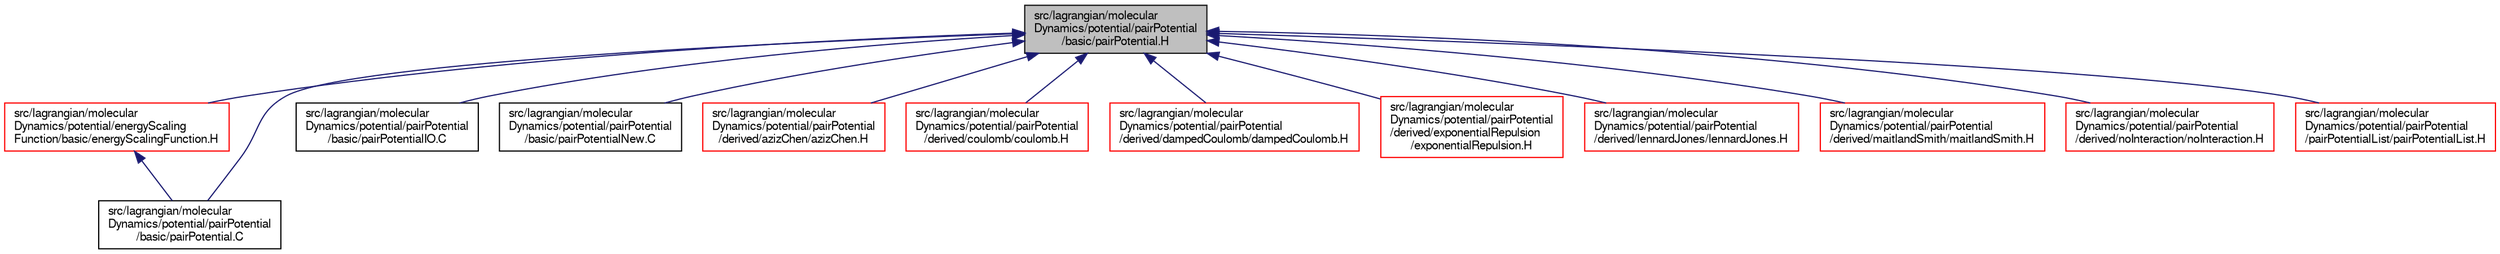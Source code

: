 digraph "src/lagrangian/molecularDynamics/potential/pairPotential/basic/pairPotential.H"
{
  bgcolor="transparent";
  edge [fontname="FreeSans",fontsize="10",labelfontname="FreeSans",labelfontsize="10"];
  node [fontname="FreeSans",fontsize="10",shape=record];
  Node99 [label="src/lagrangian/molecular\lDynamics/potential/pairPotential\l/basic/pairPotential.H",height=0.2,width=0.4,color="black", fillcolor="grey75", style="filled", fontcolor="black"];
  Node99 -> Node100 [dir="back",color="midnightblue",fontsize="10",style="solid",fontname="FreeSans"];
  Node100 [label="src/lagrangian/molecular\lDynamics/potential/energyScaling\lFunction/basic/energyScalingFunction.H",height=0.2,width=0.4,color="red",URL="$a06479.html"];
  Node100 -> Node113 [dir="back",color="midnightblue",fontsize="10",style="solid",fontname="FreeSans"];
  Node113 [label="src/lagrangian/molecular\lDynamics/potential/pairPotential\l/basic/pairPotential.C",height=0.2,width=0.4,color="black",URL="$a06515.html"];
  Node99 -> Node113 [dir="back",color="midnightblue",fontsize="10",style="solid",fontname="FreeSans"];
  Node99 -> Node114 [dir="back",color="midnightblue",fontsize="10",style="solid",fontname="FreeSans"];
  Node114 [label="src/lagrangian/molecular\lDynamics/potential/pairPotential\l/basic/pairPotentialIO.C",height=0.2,width=0.4,color="black",URL="$a06524.html"];
  Node99 -> Node115 [dir="back",color="midnightblue",fontsize="10",style="solid",fontname="FreeSans"];
  Node115 [label="src/lagrangian/molecular\lDynamics/potential/pairPotential\l/basic/pairPotentialNew.C",height=0.2,width=0.4,color="black",URL="$a06527.html"];
  Node99 -> Node116 [dir="back",color="midnightblue",fontsize="10",style="solid",fontname="FreeSans"];
  Node116 [label="src/lagrangian/molecular\lDynamics/potential/pairPotential\l/derived/azizChen/azizChen.H",height=0.2,width=0.4,color="red",URL="$a06533.html"];
  Node99 -> Node118 [dir="back",color="midnightblue",fontsize="10",style="solid",fontname="FreeSans"];
  Node118 [label="src/lagrangian/molecular\lDynamics/potential/pairPotential\l/derived/coulomb/coulomb.H",height=0.2,width=0.4,color="red",URL="$a06539.html"];
  Node99 -> Node120 [dir="back",color="midnightblue",fontsize="10",style="solid",fontname="FreeSans"];
  Node120 [label="src/lagrangian/molecular\lDynamics/potential/pairPotential\l/derived/dampedCoulomb/dampedCoulomb.H",height=0.2,width=0.4,color="red",URL="$a06545.html"];
  Node99 -> Node122 [dir="back",color="midnightblue",fontsize="10",style="solid",fontname="FreeSans"];
  Node122 [label="src/lagrangian/molecular\lDynamics/potential/pairPotential\l/derived/exponentialRepulsion\l/exponentialRepulsion.H",height=0.2,width=0.4,color="red",URL="$a06551.html"];
  Node99 -> Node124 [dir="back",color="midnightblue",fontsize="10",style="solid",fontname="FreeSans"];
  Node124 [label="src/lagrangian/molecular\lDynamics/potential/pairPotential\l/derived/lennardJones/lennardJones.H",height=0.2,width=0.4,color="red",URL="$a06557.html"];
  Node99 -> Node126 [dir="back",color="midnightblue",fontsize="10",style="solid",fontname="FreeSans"];
  Node126 [label="src/lagrangian/molecular\lDynamics/potential/pairPotential\l/derived/maitlandSmith/maitlandSmith.H",height=0.2,width=0.4,color="red",URL="$a06563.html"];
  Node99 -> Node128 [dir="back",color="midnightblue",fontsize="10",style="solid",fontname="FreeSans"];
  Node128 [label="src/lagrangian/molecular\lDynamics/potential/pairPotential\l/derived/noInteraction/noInteraction.H",height=0.2,width=0.4,color="red",URL="$a06569.html"];
  Node99 -> Node130 [dir="back",color="midnightblue",fontsize="10",style="solid",fontname="FreeSans"];
  Node130 [label="src/lagrangian/molecular\lDynamics/potential/pairPotential\l/pairPotentialList/pairPotentialList.H",height=0.2,width=0.4,color="red",URL="$a06575.html"];
}
